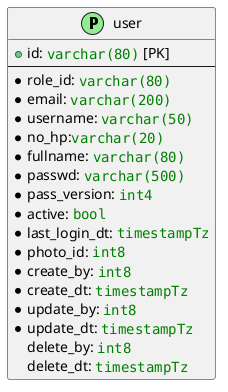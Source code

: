 @startuml

!define type(x) <color:green>""x""</color>


entity "user" <<(P,LightGreen)>> {
    + id: type(varchar(80)) [PK]
    --
    * role_id: type(varchar(80))
    * email: type(varchar(200))
    * username: type(varchar(50))
    * no_hp:type(varchar(20))
    * fullname: type(varchar(80))
    * passwd: type(varchar(500))
    * pass_version: type(int4)
    * active: type(bool)
    * last_login_dt: type(timestampTz)
    * photo_id: type(int8)
    * create_by: type(int8)
    * create_dt: type(timestampTz)
    * update_by: type(int8)
    * update_dt: type(timestampTz)
    delete_by: type(int8)
    delete_dt: type(timestampTz)
}

@enduml